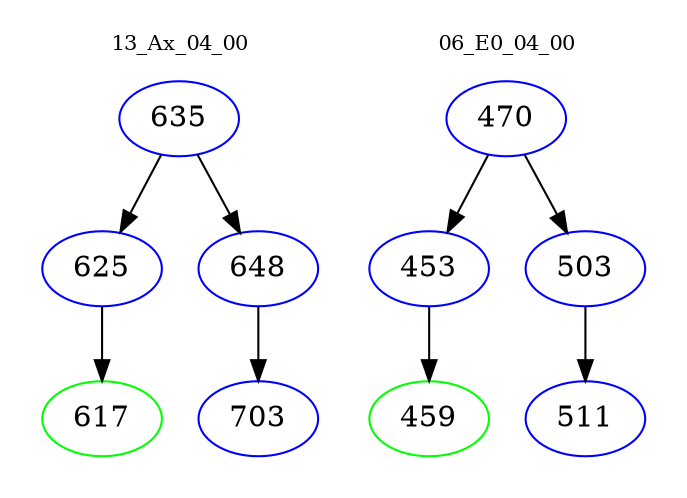 digraph{
subgraph cluster_0 {
color = white
label = "13_Ax_04_00";
fontsize=10;
T0_635 [label="635", color="blue"]
T0_635 -> T0_625 [color="black"]
T0_625 [label="625", color="blue"]
T0_625 -> T0_617 [color="black"]
T0_617 [label="617", color="green"]
T0_635 -> T0_648 [color="black"]
T0_648 [label="648", color="blue"]
T0_648 -> T0_703 [color="black"]
T0_703 [label="703", color="blue"]
}
subgraph cluster_1 {
color = white
label = "06_E0_04_00";
fontsize=10;
T1_470 [label="470", color="blue"]
T1_470 -> T1_453 [color="black"]
T1_453 [label="453", color="blue"]
T1_453 -> T1_459 [color="black"]
T1_459 [label="459", color="green"]
T1_470 -> T1_503 [color="black"]
T1_503 [label="503", color="blue"]
T1_503 -> T1_511 [color="black"]
T1_511 [label="511", color="blue"]
}
}

